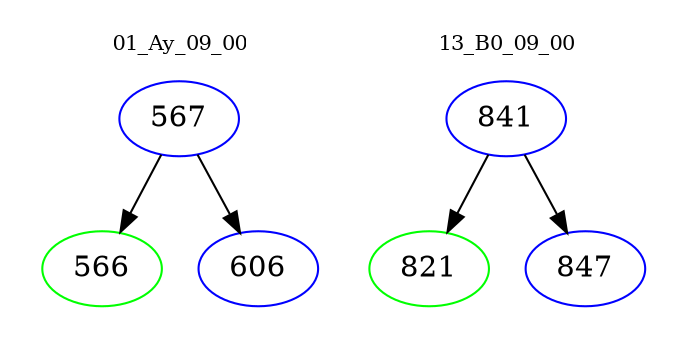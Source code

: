 digraph{
subgraph cluster_0 {
color = white
label = "01_Ay_09_00";
fontsize=10;
T0_567 [label="567", color="blue"]
T0_567 -> T0_566 [color="black"]
T0_566 [label="566", color="green"]
T0_567 -> T0_606 [color="black"]
T0_606 [label="606", color="blue"]
}
subgraph cluster_1 {
color = white
label = "13_B0_09_00";
fontsize=10;
T1_841 [label="841", color="blue"]
T1_841 -> T1_821 [color="black"]
T1_821 [label="821", color="green"]
T1_841 -> T1_847 [color="black"]
T1_847 [label="847", color="blue"]
}
}
